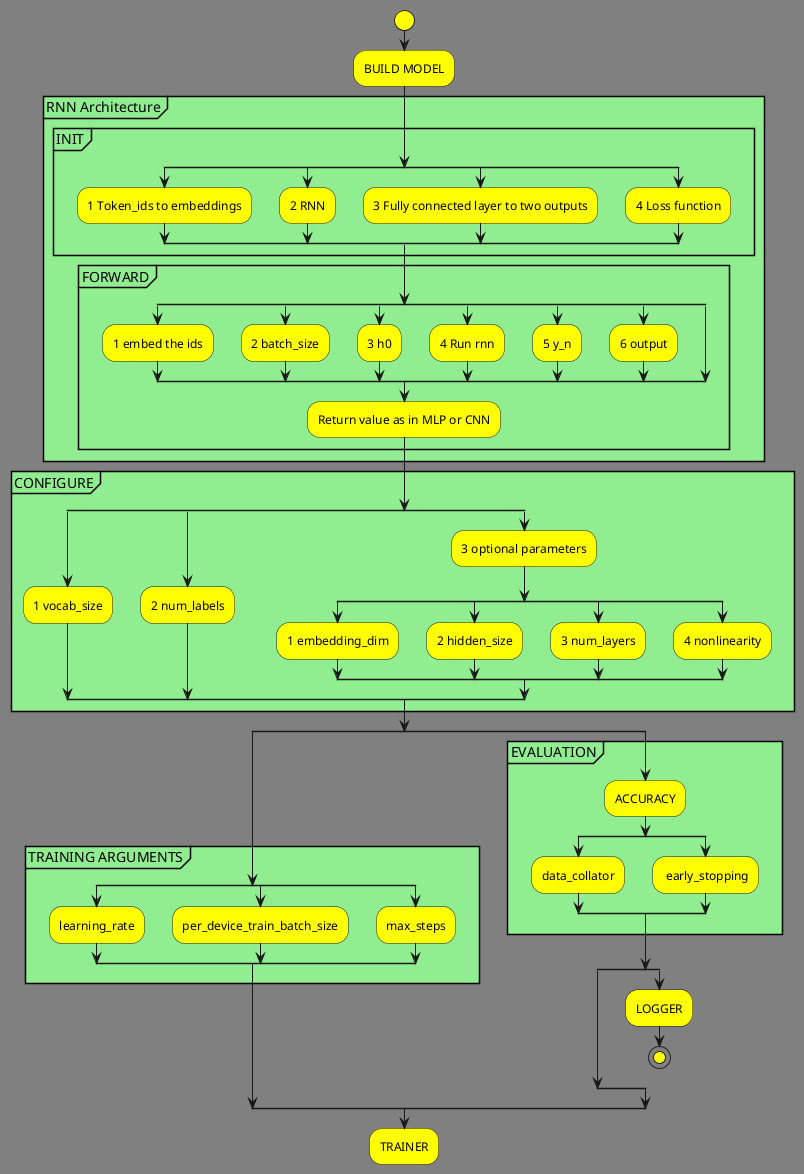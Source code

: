 @startuml rnn3

<style>
activityDiagram {
  BackgroundColor #FFFF00
  BorderColor #33668E
  FontColor #000000
  FontName arial
}

document {
   BackgroundColor gray
}
</style>
start
:BUILD MODEL;
partition #lightgreen RNN Architecture {
    partition #lightgreen INIT {
    split
        :1 Token_ids to embeddings;
    split again
        :2 RNN;
    split again
        :3 Fully connected layer to two outputs;
    split again
        :4 Loss function;
    end split
    }
    partition #lightgreen FORWARD {
        split
        :1 embed the ids;
        split again
        :2 batch_size;
        split again
        :3 h0;
        split again
        :4 Run rnn;
        split again
        :5 y_n;
        split again
        :6 output;
        split again
        end split
        :Return value as in MLP or CNN;
    } 
}
partition #lightgreen CONFIGURE {
    split
        :1 vocab_size;
    split again
        :2 num_labels;
    split again
        :3 optional parameters;
        split
        :1 embedding_dim;
        split again
        :2 hidden_size;
        split again
        :3 num_layers;
        split again
        :4 nonlinearity;
        end split
    end split
}
split
    partition #lightgreen TRAINING ARGUMENTS {
        split
            :learning_rate;
        split again
            :per_device_train_batch_size;
        split again
            :max_steps;
        end split
    }
split again
    partition #lightgreen EVALUATION {
        :ACCURACY;
        split
            :data_collator;
        split again
            : early_stopping;
        end split
    }
    split 
    split again
        :LOGGER;
        stop;
    end split
end split
:TRAINER;
@enduml
